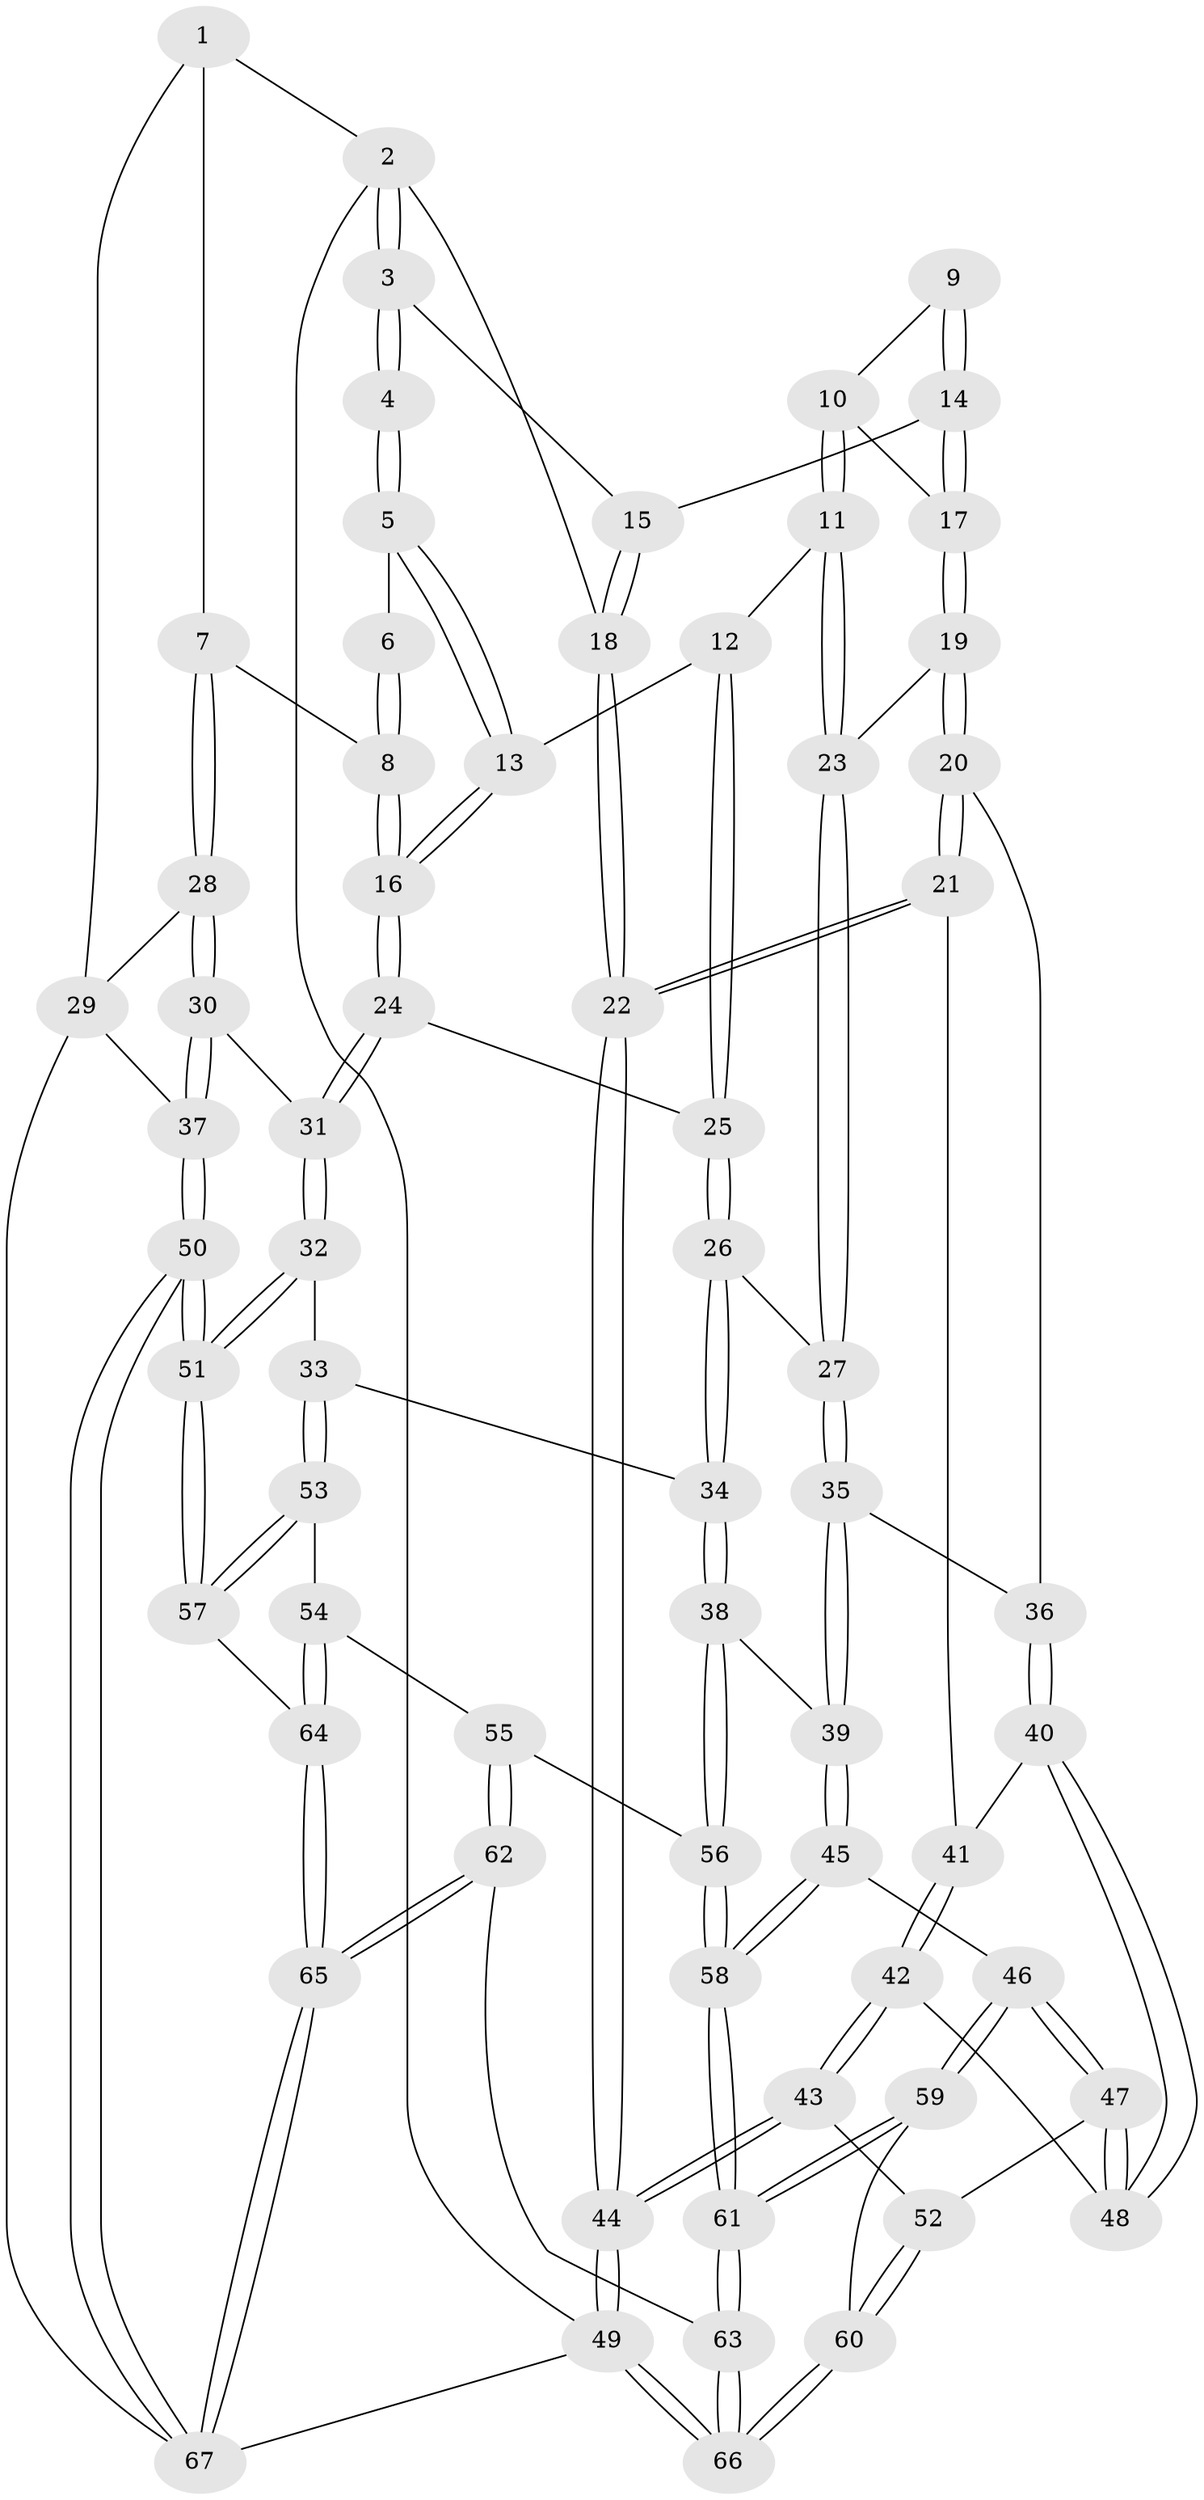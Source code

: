 // coarse degree distribution, {4: 0.5, 6: 0.05, 5: 0.3, 3: 0.15}
// Generated by graph-tools (version 1.1) at 2025/24/03/03/25 07:24:37]
// undirected, 67 vertices, 164 edges
graph export_dot {
graph [start="1"]
  node [color=gray90,style=filled];
  1 [pos="+0.854829595873845+0"];
  2 [pos="+0+0"];
  3 [pos="+0+0"];
  4 [pos="+0.27430012258044134+0"];
  5 [pos="+0.552480931351171+0"];
  6 [pos="+0.7059194372526337+0"];
  7 [pos="+0.8697360335724256+0.3110253526202818"];
  8 [pos="+0.7460409236407123+0.3314623026178493"];
  9 [pos="+0.2743583397509062+0"];
  10 [pos="+0.30144929719261987+0.17650670199955892"];
  11 [pos="+0.3988751070073112+0.2936399774850689"];
  12 [pos="+0.44010718602760096+0.28233254943665526"];
  13 [pos="+0.5406891125168364+0.1699691521805487"];
  14 [pos="+0.1566257571027778+0.27530287565996553"];
  15 [pos="+0.1193523628035876+0.2500884111466574"];
  16 [pos="+0.7180111261552857+0.34396069443493665"];
  17 [pos="+0.17003667442119436+0.2904241462837426"];
  18 [pos="+0+0.4352292729914035"];
  19 [pos="+0.20872281454670985+0.4145568304829757"];
  20 [pos="+0.17857564931535808+0.44903843129716947"];
  21 [pos="+0+0.472561236575365"];
  22 [pos="+0+0.4595528854423093"];
  23 [pos="+0.3069217753415019+0.40099438591499553"];
  24 [pos="+0.7088177992099098+0.3605179682782535"];
  25 [pos="+0.5559404565512782+0.42841947622930227"];
  26 [pos="+0.4966574718720596+0.5534631844901882"];
  27 [pos="+0.44501747933720903+0.5367028202330402"];
  28 [pos="+0.9699171208889983+0.35950095917896785"];
  29 [pos="+1+0.3443217161578591"];
  30 [pos="+0.8561887254445943+0.602743799745441"];
  31 [pos="+0.7515702032886122+0.6293560727946922"];
  32 [pos="+0.745893948374815+0.6352166152625149"];
  33 [pos="+0.7106929575546799+0.6606278784621916"];
  34 [pos="+0.5542601556064866+0.6544959864015908"];
  35 [pos="+0.2706762129818804+0.6407446176056482"];
  36 [pos="+0.20619574397577686+0.6023184935513516"];
  37 [pos="+1+0.7520894084525163"];
  38 [pos="+0.48136338537907886+0.7584884188527811"];
  39 [pos="+0.31579328212610014+0.7326454134247985"];
  40 [pos="+0.1491168164661177+0.6548289299780705"];
  41 [pos="+0.057878291213229974+0.6348990014866127"];
  42 [pos="+0.010003570312975035+0.7488586165450271"];
  43 [pos="+0+0.7963455050978926"];
  44 [pos="+0+0.7990550387592221"];
  45 [pos="+0.24273272565656714+0.8247891323612621"];
  46 [pos="+0.19632823338689046+0.83428555783309"];
  47 [pos="+0.15154207149874271+0.796444383898707"];
  48 [pos="+0.12453725186706384+0.7486339027656715"];
  49 [pos="+0+1"];
  50 [pos="+1+1"];
  51 [pos="+1+1"];
  52 [pos="+0.034709688172998104+0.861035593458685"];
  53 [pos="+0.7378976472948473+0.8241922496263833"];
  54 [pos="+0.5391556215774793+0.8693501745133757"];
  55 [pos="+0.5282915447512495+0.8619614379664992"];
  56 [pos="+0.4840599143244754+0.8068817407258043"];
  57 [pos="+0.7614859209901536+0.8751487659720197"];
  58 [pos="+0.357968128053332+0.9416867033629115"];
  59 [pos="+0.1728467036732889+0.8936501128018375"];
  60 [pos="+0.10204203495607148+0.9513360560939279"];
  61 [pos="+0.3429039526259518+1"];
  62 [pos="+0.4164296173256927+1"];
  63 [pos="+0.3484822217526913+1"];
  64 [pos="+0.6204628933683676+0.9734855927042296"];
  65 [pos="+0.5905622911622251+1"];
  66 [pos="+0+1"];
  67 [pos="+1+1"];
  1 -- 2;
  1 -- 7;
  1 -- 29;
  2 -- 3;
  2 -- 3;
  2 -- 18;
  2 -- 49;
  3 -- 4;
  3 -- 4;
  3 -- 15;
  4 -- 5;
  4 -- 5;
  5 -- 6;
  5 -- 13;
  5 -- 13;
  6 -- 8;
  6 -- 8;
  7 -- 8;
  7 -- 28;
  7 -- 28;
  8 -- 16;
  8 -- 16;
  9 -- 10;
  9 -- 14;
  9 -- 14;
  10 -- 11;
  10 -- 11;
  10 -- 17;
  11 -- 12;
  11 -- 23;
  11 -- 23;
  12 -- 13;
  12 -- 25;
  12 -- 25;
  13 -- 16;
  13 -- 16;
  14 -- 15;
  14 -- 17;
  14 -- 17;
  15 -- 18;
  15 -- 18;
  16 -- 24;
  16 -- 24;
  17 -- 19;
  17 -- 19;
  18 -- 22;
  18 -- 22;
  19 -- 20;
  19 -- 20;
  19 -- 23;
  20 -- 21;
  20 -- 21;
  20 -- 36;
  21 -- 22;
  21 -- 22;
  21 -- 41;
  22 -- 44;
  22 -- 44;
  23 -- 27;
  23 -- 27;
  24 -- 25;
  24 -- 31;
  24 -- 31;
  25 -- 26;
  25 -- 26;
  26 -- 27;
  26 -- 34;
  26 -- 34;
  27 -- 35;
  27 -- 35;
  28 -- 29;
  28 -- 30;
  28 -- 30;
  29 -- 37;
  29 -- 67;
  30 -- 31;
  30 -- 37;
  30 -- 37;
  31 -- 32;
  31 -- 32;
  32 -- 33;
  32 -- 51;
  32 -- 51;
  33 -- 34;
  33 -- 53;
  33 -- 53;
  34 -- 38;
  34 -- 38;
  35 -- 36;
  35 -- 39;
  35 -- 39;
  36 -- 40;
  36 -- 40;
  37 -- 50;
  37 -- 50;
  38 -- 39;
  38 -- 56;
  38 -- 56;
  39 -- 45;
  39 -- 45;
  40 -- 41;
  40 -- 48;
  40 -- 48;
  41 -- 42;
  41 -- 42;
  42 -- 43;
  42 -- 43;
  42 -- 48;
  43 -- 44;
  43 -- 44;
  43 -- 52;
  44 -- 49;
  44 -- 49;
  45 -- 46;
  45 -- 58;
  45 -- 58;
  46 -- 47;
  46 -- 47;
  46 -- 59;
  46 -- 59;
  47 -- 48;
  47 -- 48;
  47 -- 52;
  49 -- 66;
  49 -- 66;
  49 -- 67;
  50 -- 51;
  50 -- 51;
  50 -- 67;
  50 -- 67;
  51 -- 57;
  51 -- 57;
  52 -- 60;
  52 -- 60;
  53 -- 54;
  53 -- 57;
  53 -- 57;
  54 -- 55;
  54 -- 64;
  54 -- 64;
  55 -- 56;
  55 -- 62;
  55 -- 62;
  56 -- 58;
  56 -- 58;
  57 -- 64;
  58 -- 61;
  58 -- 61;
  59 -- 60;
  59 -- 61;
  59 -- 61;
  60 -- 66;
  60 -- 66;
  61 -- 63;
  61 -- 63;
  62 -- 63;
  62 -- 65;
  62 -- 65;
  63 -- 66;
  63 -- 66;
  64 -- 65;
  64 -- 65;
  65 -- 67;
  65 -- 67;
}

